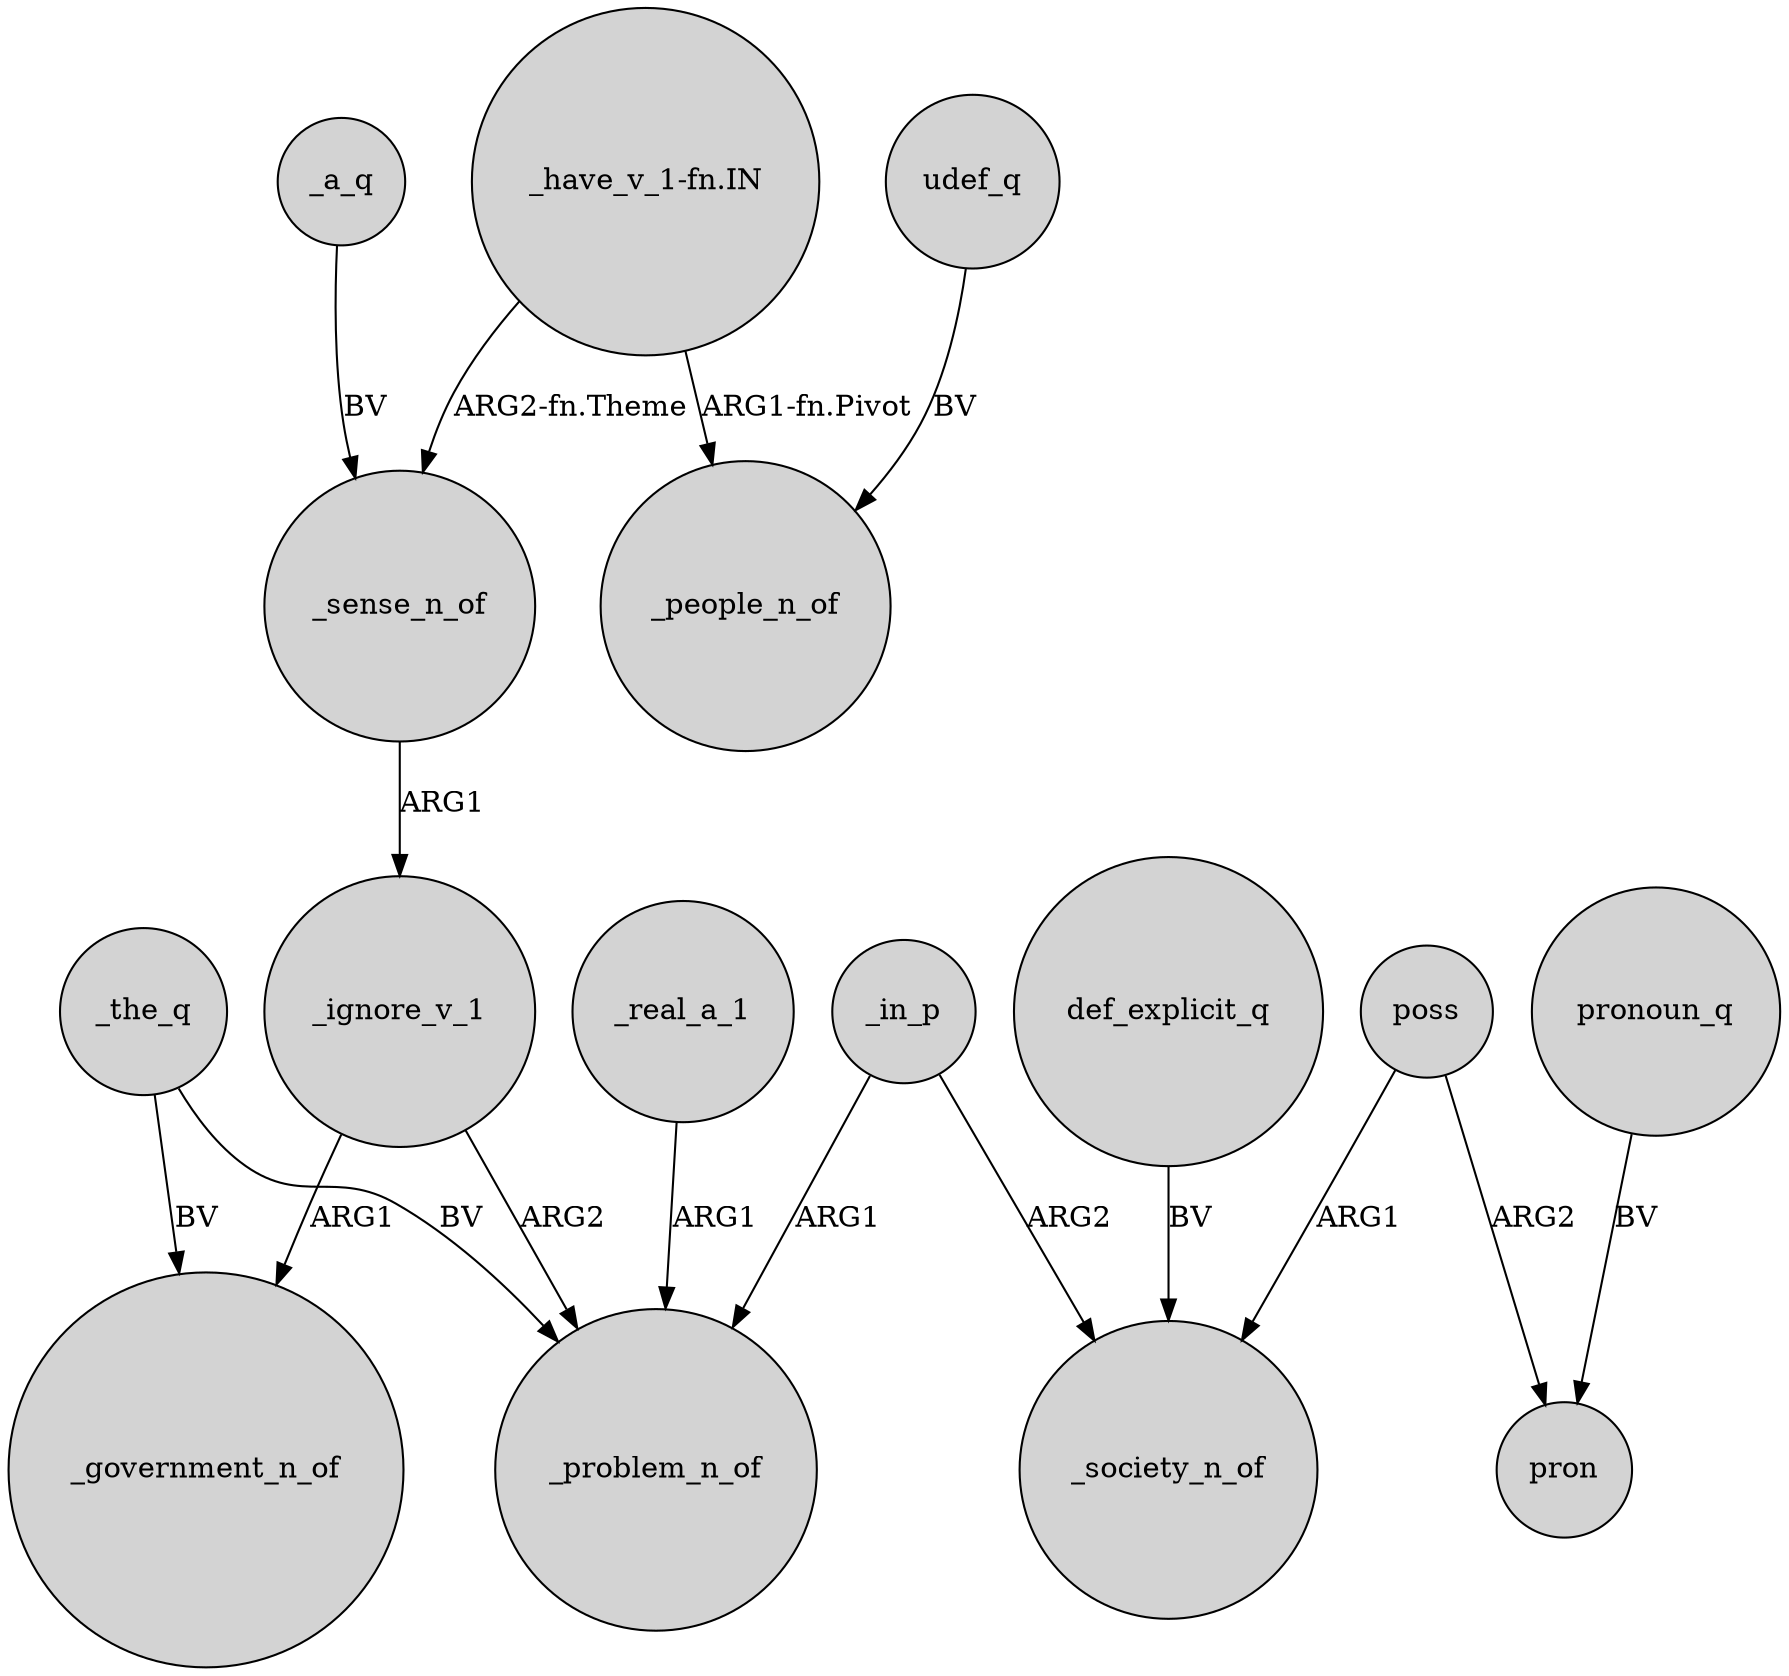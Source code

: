 digraph {
	node [shape=circle style=filled]
	_the_q -> _government_n_of [label=BV]
	_ignore_v_1 -> _problem_n_of [label=ARG2]
	"_have_v_1-fn.IN" -> _sense_n_of [label="ARG2-fn.Theme"]
	_a_q -> _sense_n_of [label=BV]
	_real_a_1 -> _problem_n_of [label=ARG1]
	_ignore_v_1 -> _government_n_of [label=ARG1]
	_in_p -> _society_n_of [label=ARG2]
	poss -> _society_n_of [label=ARG1]
	poss -> pron [label=ARG2]
	pronoun_q -> pron [label=BV]
	_in_p -> _problem_n_of [label=ARG1]
	_sense_n_of -> _ignore_v_1 [label=ARG1]
	"_have_v_1-fn.IN" -> _people_n_of [label="ARG1-fn.Pivot"]
	_the_q -> _problem_n_of [label=BV]
	def_explicit_q -> _society_n_of [label=BV]
	udef_q -> _people_n_of [label=BV]
}
